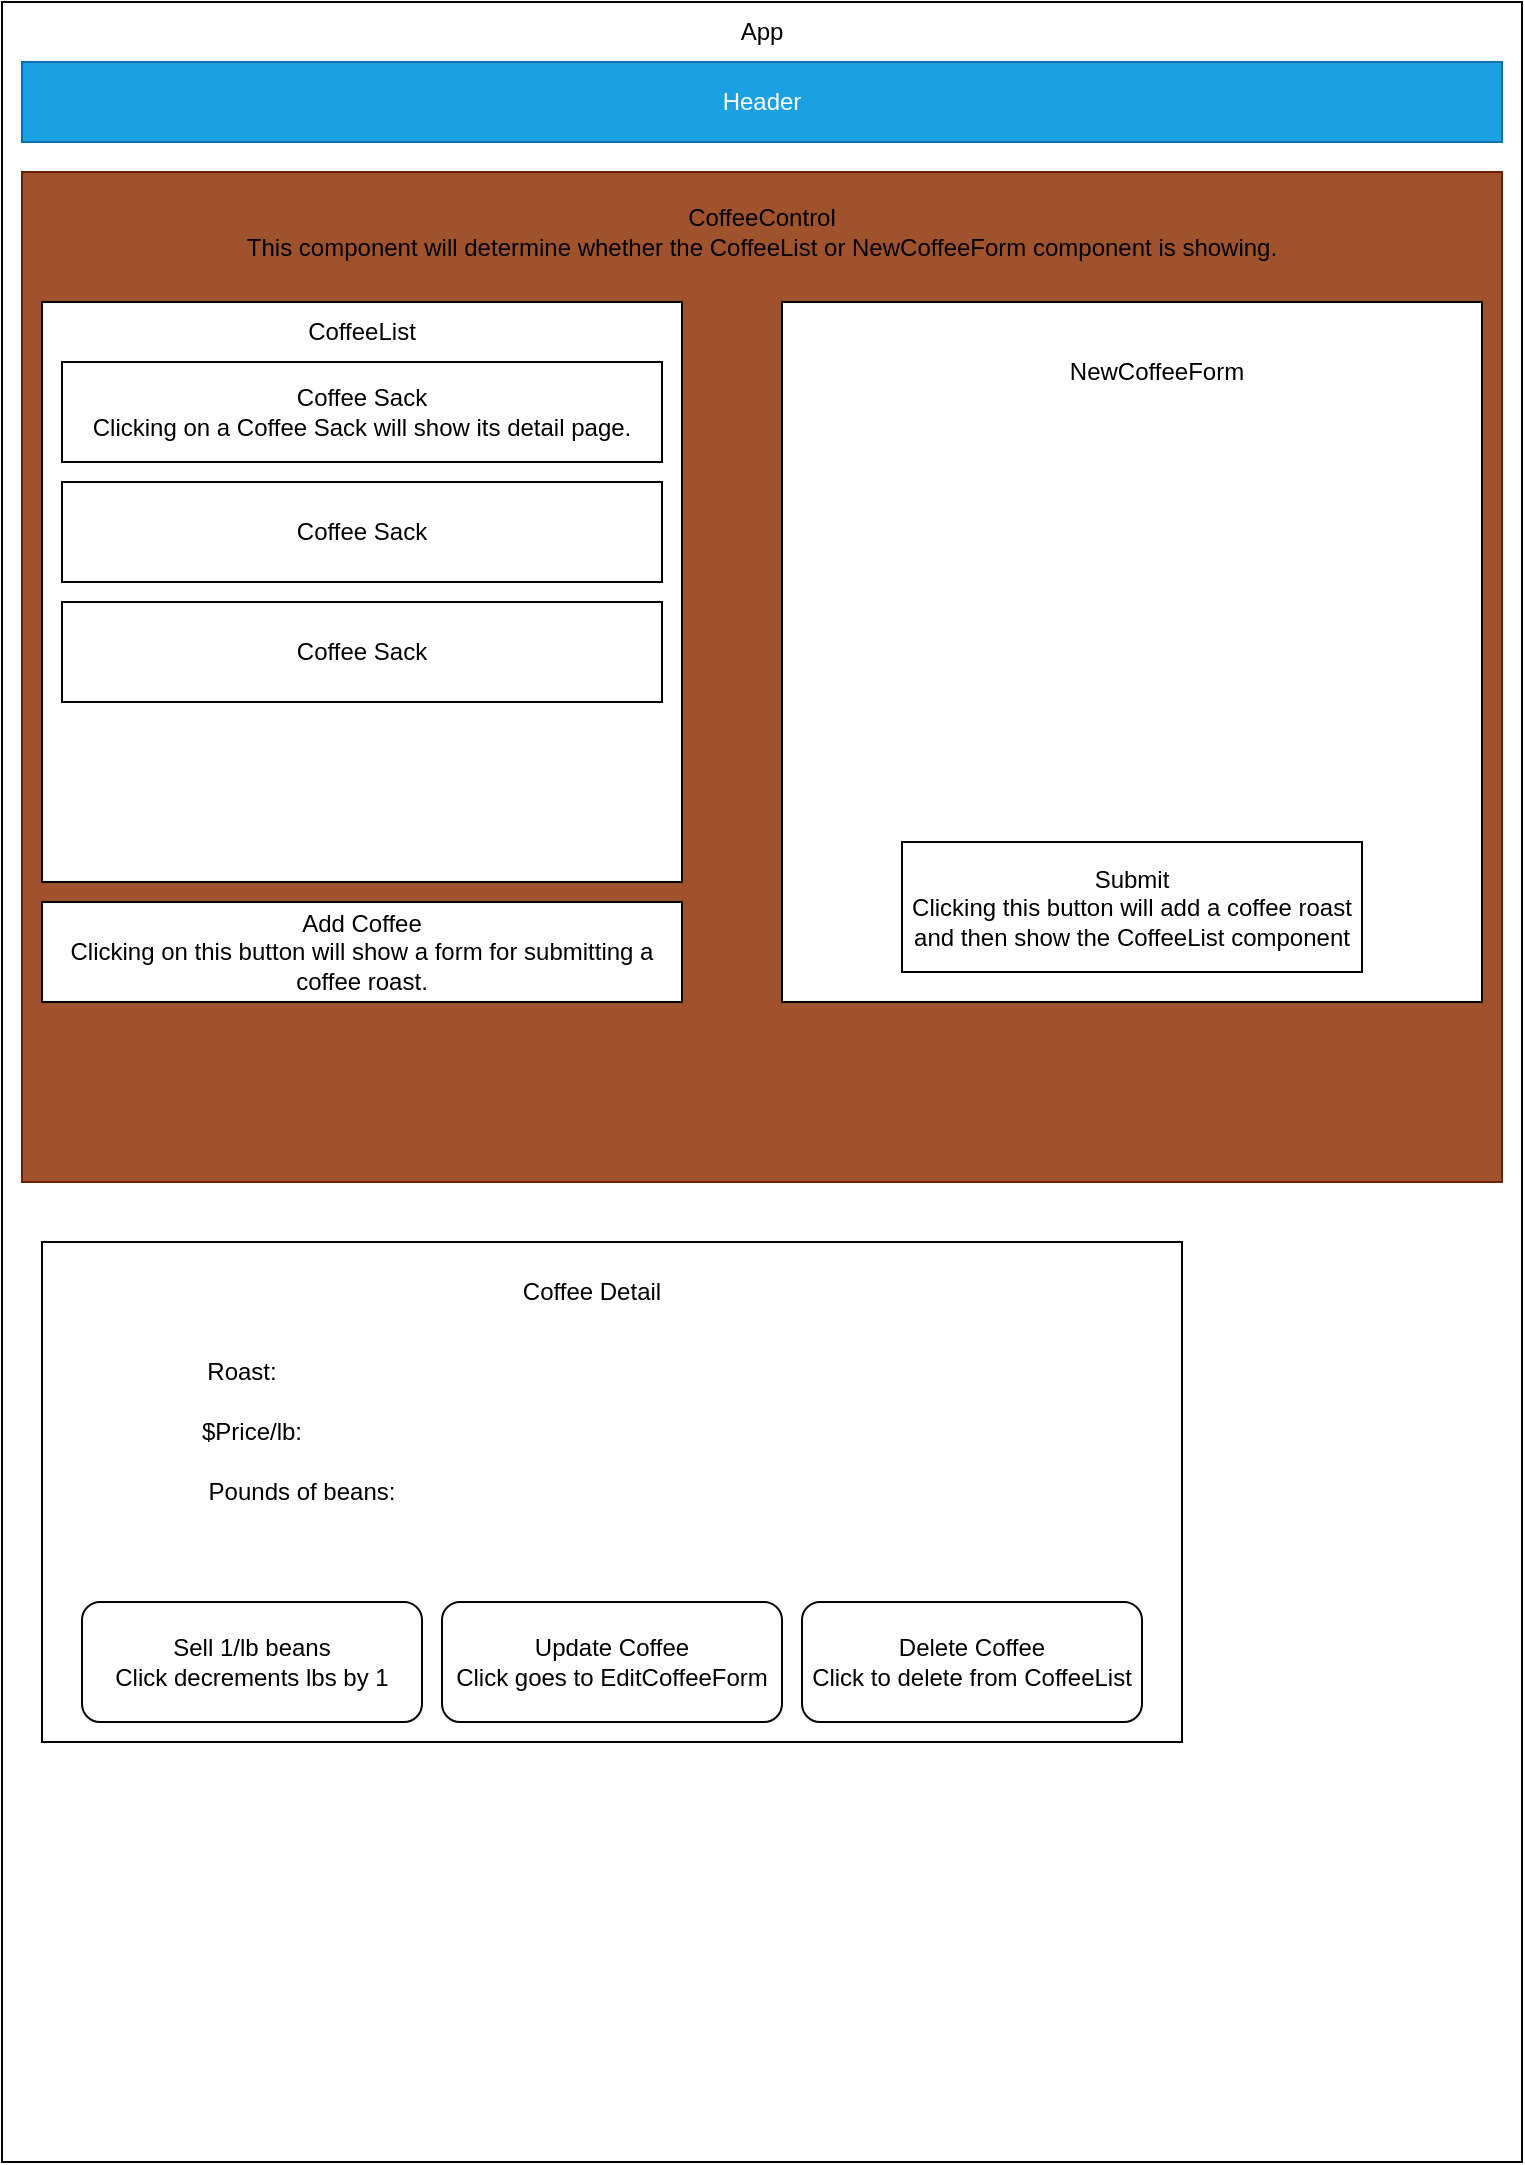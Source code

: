<mxfile>
    <diagram id="knrBFdVln6oxhkWiJKb-" name="Page-1">
        <mxGraphModel dx="765" dy="621" grid="1" gridSize="10" guides="1" tooltips="1" connect="1" arrows="1" fold="1" page="1" pageScale="1" pageWidth="850" pageHeight="1100" math="0" shadow="0">
            <root>
                <mxCell id="0"/>
                <mxCell id="1" parent="0"/>
                <mxCell id="12" value="" style="rounded=0;whiteSpace=wrap;html=1;" parent="1" vertex="1">
                    <mxGeometry x="60" y="120" width="720" height="460" as="geometry"/>
                </mxCell>
                <mxCell id="9" value="" style="rounded=0;whiteSpace=wrap;html=1;" parent="1" vertex="1">
                    <mxGeometry x="40" width="760" height="1080" as="geometry"/>
                </mxCell>
                <mxCell id="2" value="Header" style="rounded=0;whiteSpace=wrap;html=1;fillColor=#1ba1e2;fontColor=#ffffff;strokeColor=#006EAF;" parent="1" vertex="1">
                    <mxGeometry x="50" y="30" width="740" height="40" as="geometry"/>
                </mxCell>
                <mxCell id="18" value="" style="rounded=0;whiteSpace=wrap;html=1;fillColor=#a0522d;fontColor=#ffffff;strokeColor=#6D1F00;" parent="1" vertex="1">
                    <mxGeometry x="50" y="85" width="740" height="505" as="geometry"/>
                </mxCell>
                <mxCell id="3" value="" style="rounded=0;whiteSpace=wrap;html=1;" parent="1" vertex="1">
                    <mxGeometry x="60" y="150" width="320" height="290" as="geometry"/>
                </mxCell>
                <mxCell id="4" value="CoffeeList" style="text;html=1;strokeColor=none;fillColor=none;align=center;verticalAlign=middle;whiteSpace=wrap;rounded=0;" parent="1" vertex="1">
                    <mxGeometry x="190" y="150" width="60" height="30" as="geometry"/>
                </mxCell>
                <mxCell id="5" value="Coffee Sack&lt;br&gt;Clicking on a Coffee Sack will show its detail page." style="rounded=0;whiteSpace=wrap;html=1;" parent="1" vertex="1">
                    <mxGeometry x="70" y="180" width="300" height="50" as="geometry"/>
                </mxCell>
                <mxCell id="6" value="Coffee Sack" style="rounded=0;whiteSpace=wrap;html=1;" parent="1" vertex="1">
                    <mxGeometry x="70" y="240" width="300" height="50" as="geometry"/>
                </mxCell>
                <mxCell id="7" value="Coffee Sack" style="rounded=0;whiteSpace=wrap;html=1;" parent="1" vertex="1">
                    <mxGeometry x="70" y="300" width="300" height="50" as="geometry"/>
                </mxCell>
                <mxCell id="8" value="Add Coffee&lt;br&gt;Clicking on this button will show a form for submitting a coffee roast." style="rounded=0;whiteSpace=wrap;html=1;" parent="1" vertex="1">
                    <mxGeometry x="60" y="450" width="320" height="50" as="geometry"/>
                </mxCell>
                <mxCell id="10" value="App" style="text;html=1;strokeColor=none;fillColor=none;align=center;verticalAlign=middle;whiteSpace=wrap;rounded=0;" parent="1" vertex="1">
                    <mxGeometry x="390" width="60" height="30" as="geometry"/>
                </mxCell>
                <mxCell id="13" value="" style="rounded=0;whiteSpace=wrap;html=1;" parent="1" vertex="1">
                    <mxGeometry x="430" y="150" width="350" height="350" as="geometry"/>
                </mxCell>
                <mxCell id="14" value="CoffeeControl&lt;br&gt;This component will determine whether the CoffeeList or NewCoffeeForm component is showing." style="text;html=1;strokeColor=none;fillColor=none;align=center;verticalAlign=middle;whiteSpace=wrap;rounded=0;" parent="1" vertex="1">
                    <mxGeometry x="60" y="100" width="720" height="30" as="geometry"/>
                </mxCell>
                <mxCell id="16" value="Submit&lt;br&gt;Clicking this button will add a coffee roast and then show the CoffeeList component" style="rounded=0;whiteSpace=wrap;html=1;" parent="1" vertex="1">
                    <mxGeometry x="490" y="420" width="230" height="65" as="geometry"/>
                </mxCell>
                <mxCell id="17" value="NewCoffeeForm" style="text;html=1;strokeColor=none;fillColor=none;align=center;verticalAlign=middle;whiteSpace=wrap;rounded=0;" parent="1" vertex="1">
                    <mxGeometry x="550" y="170" width="135" height="30" as="geometry"/>
                </mxCell>
                <mxCell id="19" value="" style="rounded=0;whiteSpace=wrap;html=1;" vertex="1" parent="1">
                    <mxGeometry x="60" y="620" width="570" height="250" as="geometry"/>
                </mxCell>
                <mxCell id="20" value="Coffee Detail" style="text;html=1;strokeColor=none;fillColor=none;align=center;verticalAlign=middle;whiteSpace=wrap;rounded=0;" vertex="1" parent="1">
                    <mxGeometry x="290" y="630" width="90" height="30" as="geometry"/>
                </mxCell>
                <mxCell id="21" value="Update Coffee&lt;br&gt;Click goes to EditCoffeeForm" style="rounded=1;whiteSpace=wrap;html=1;" vertex="1" parent="1">
                    <mxGeometry x="260" y="800" width="170" height="60" as="geometry"/>
                </mxCell>
                <mxCell id="22" value="Sell 1/lb beans&lt;br&gt;Click decrements lbs by 1" style="rounded=1;whiteSpace=wrap;html=1;" vertex="1" parent="1">
                    <mxGeometry x="80" y="800" width="170" height="60" as="geometry"/>
                </mxCell>
                <mxCell id="23" value="Delete Coffee&lt;br&gt;Click to delete from CoffeeList" style="rounded=1;whiteSpace=wrap;html=1;" vertex="1" parent="1">
                    <mxGeometry x="440" y="800" width="170" height="60" as="geometry"/>
                </mxCell>
                <mxCell id="24" value="Roast:" style="text;html=1;strokeColor=none;fillColor=none;align=center;verticalAlign=middle;whiteSpace=wrap;rounded=0;" vertex="1" parent="1">
                    <mxGeometry x="130" y="670" width="60" height="30" as="geometry"/>
                </mxCell>
                <mxCell id="25" value="$Price/lb:" style="text;html=1;strokeColor=none;fillColor=none;align=center;verticalAlign=middle;whiteSpace=wrap;rounded=0;" vertex="1" parent="1">
                    <mxGeometry x="135" y="700" width="60" height="30" as="geometry"/>
                </mxCell>
                <mxCell id="26" value="Pounds of beans:" style="text;html=1;strokeColor=none;fillColor=none;align=center;verticalAlign=middle;whiteSpace=wrap;rounded=0;" vertex="1" parent="1">
                    <mxGeometry x="130" y="730" width="120" height="30" as="geometry"/>
                </mxCell>
            </root>
        </mxGraphModel>
    </diagram>
</mxfile>
